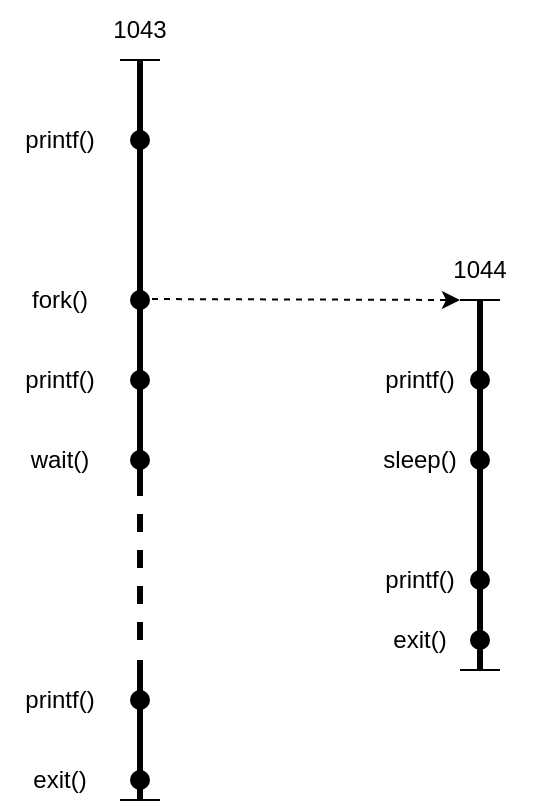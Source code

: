 <mxfile version="21.0.10" type="device"><diagram id="rnpn5QX7rNWMe1pjJDdg" name="Página-1"><mxGraphModel dx="839" dy="464" grid="1" gridSize="10" guides="1" tooltips="1" connect="1" arrows="1" fold="1" page="1" pageScale="1" pageWidth="827" pageHeight="1169" math="0" shadow="0"><root><mxCell id="0"/><mxCell id="1" parent="0"/><mxCell id="Mlvo9qKa0b22xHRNJzV2-6" value="" style="endArrow=none;dashed=1;html=1;rounded=0;strokeWidth=3;" edge="1" parent="1"><mxGeometry width="50" height="50" relative="1" as="geometry"><mxPoint x="360" y="650" as="sourcePoint"/><mxPoint x="360" y="560" as="targetPoint"/></mxGeometry></mxCell><mxCell id="Mlvo9qKa0b22xHRNJzV2-7" value="" style="endArrow=none;html=1;rounded=0;strokeWidth=3;" edge="1" parent="1" source="Mlvo9qKa0b22xHRNJzV2-3"><mxGeometry width="50" height="50" relative="1" as="geometry"><mxPoint x="360" y="570" as="sourcePoint"/><mxPoint x="360" y="360" as="targetPoint"/></mxGeometry></mxCell><mxCell id="Mlvo9qKa0b22xHRNJzV2-8" value="" style="endArrow=none;html=1;rounded=0;strokeWidth=3;" edge="1" parent="1" source="Mlvo9qKa0b22xHRNJzV2-4" target="Mlvo9qKa0b22xHRNJzV2-3"><mxGeometry width="50" height="50" relative="1" as="geometry"><mxPoint x="360" y="570" as="sourcePoint"/><mxPoint x="360" y="480" as="targetPoint"/></mxGeometry></mxCell><mxCell id="Mlvo9qKa0b22xHRNJzV2-3" value="" style="shape=waypoint;sketch=0;fillStyle=solid;size=6;pointerEvents=1;points=[];fillColor=none;resizable=0;rotatable=0;perimeter=centerPerimeter;snapToPoint=1;strokeWidth=3;" vertex="1" parent="1"><mxGeometry x="350" y="390" width="20" height="20" as="geometry"/></mxCell><mxCell id="Mlvo9qKa0b22xHRNJzV2-9" value="" style="endArrow=none;html=1;rounded=0;strokeWidth=3;" edge="1" parent="1" source="Mlvo9qKa0b22xHRNJzV2-2" target="Mlvo9qKa0b22xHRNJzV2-4"><mxGeometry width="50" height="50" relative="1" as="geometry"><mxPoint x="360" y="570" as="sourcePoint"/><mxPoint x="360" y="520" as="targetPoint"/></mxGeometry></mxCell><mxCell id="Mlvo9qKa0b22xHRNJzV2-4" value="" style="shape=waypoint;sketch=0;fillStyle=solid;size=6;pointerEvents=1;points=[];fillColor=none;resizable=0;rotatable=0;perimeter=centerPerimeter;snapToPoint=1;strokeWidth=3;" vertex="1" parent="1"><mxGeometry x="350" y="470" width="20" height="20" as="geometry"/></mxCell><mxCell id="Mlvo9qKa0b22xHRNJzV2-10" value="" style="endArrow=none;html=1;rounded=0;strokeWidth=3;" edge="1" parent="1" source="Mlvo9qKa0b22xHRNJzV2-11" target="Mlvo9qKa0b22xHRNJzV2-2"><mxGeometry width="50" height="50" relative="1" as="geometry"><mxPoint x="360" y="570" as="sourcePoint"/><mxPoint x="360" y="480" as="targetPoint"/></mxGeometry></mxCell><mxCell id="Mlvo9qKa0b22xHRNJzV2-2" value="" style="shape=waypoint;sketch=0;fillStyle=solid;size=6;pointerEvents=1;points=[];fillColor=none;resizable=0;rotatable=0;perimeter=centerPerimeter;snapToPoint=1;strokeWidth=3;" vertex="1" parent="1"><mxGeometry x="350" y="510" width="20" height="20" as="geometry"/></mxCell><mxCell id="Mlvo9qKa0b22xHRNJzV2-12" value="" style="endArrow=none;html=1;rounded=0;strokeWidth=3;" edge="1" parent="1" target="Mlvo9qKa0b22xHRNJzV2-11"><mxGeometry width="50" height="50" relative="1" as="geometry"><mxPoint x="360" y="570" as="sourcePoint"/><mxPoint x="360" y="520" as="targetPoint"/></mxGeometry></mxCell><mxCell id="Mlvo9qKa0b22xHRNJzV2-11" value="" style="shape=waypoint;sketch=0;fillStyle=solid;size=6;pointerEvents=1;points=[];fillColor=none;resizable=0;rotatable=0;perimeter=centerPerimeter;snapToPoint=1;strokeWidth=3;" vertex="1" parent="1"><mxGeometry x="350" y="550" width="20" height="20" as="geometry"/></mxCell><mxCell id="Mlvo9qKa0b22xHRNJzV2-13" value="" style="endArrow=none;html=1;rounded=0;" edge="1" parent="1"><mxGeometry width="50" height="50" relative="1" as="geometry"><mxPoint x="350" y="360" as="sourcePoint"/><mxPoint x="370" y="360" as="targetPoint"/></mxGeometry></mxCell><mxCell id="Mlvo9qKa0b22xHRNJzV2-14" value="" style="endArrow=none;html=1;rounded=0;" edge="1" parent="1"><mxGeometry width="50" height="50" relative="1" as="geometry"><mxPoint x="350" y="730" as="sourcePoint"/><mxPoint x="370" y="730" as="targetPoint"/></mxGeometry></mxCell><mxCell id="Mlvo9qKa0b22xHRNJzV2-15" value="" style="endArrow=none;html=1;rounded=0;strokeWidth=3;" edge="1" parent="1" source="Mlvo9qKa0b22xHRNJzV2-16"><mxGeometry width="50" height="50" relative="1" as="geometry"><mxPoint x="360" y="730" as="sourcePoint"/><mxPoint x="360" y="660" as="targetPoint"/></mxGeometry></mxCell><mxCell id="Mlvo9qKa0b22xHRNJzV2-17" value="" style="endArrow=none;html=1;rounded=0;strokeWidth=3;" edge="1" parent="1" source="Mlvo9qKa0b22xHRNJzV2-18" target="Mlvo9qKa0b22xHRNJzV2-16"><mxGeometry width="50" height="50" relative="1" as="geometry"><mxPoint x="360" y="730" as="sourcePoint"/><mxPoint x="360" y="660" as="targetPoint"/></mxGeometry></mxCell><mxCell id="Mlvo9qKa0b22xHRNJzV2-16" value="" style="shape=waypoint;sketch=0;fillStyle=solid;size=6;pointerEvents=1;points=[];fillColor=none;resizable=0;rotatable=0;perimeter=centerPerimeter;snapToPoint=1;strokeWidth=3;" vertex="1" parent="1"><mxGeometry x="350" y="670" width="20" height="20" as="geometry"/></mxCell><mxCell id="Mlvo9qKa0b22xHRNJzV2-19" value="" style="endArrow=none;html=1;rounded=0;strokeWidth=3;" edge="1" parent="1" target="Mlvo9qKa0b22xHRNJzV2-18"><mxGeometry width="50" height="50" relative="1" as="geometry"><mxPoint x="360" y="730" as="sourcePoint"/><mxPoint x="360" y="680" as="targetPoint"/></mxGeometry></mxCell><mxCell id="Mlvo9qKa0b22xHRNJzV2-18" value="" style="shape=waypoint;sketch=0;fillStyle=solid;size=6;pointerEvents=1;points=[];fillColor=none;resizable=0;rotatable=0;perimeter=centerPerimeter;snapToPoint=1;strokeWidth=3;" vertex="1" parent="1"><mxGeometry x="350" y="710" width="20" height="20" as="geometry"/></mxCell><mxCell id="Mlvo9qKa0b22xHRNJzV2-20" value="printf()" style="text;html=1;strokeColor=none;fillColor=none;align=center;verticalAlign=middle;whiteSpace=wrap;rounded=0;" vertex="1" parent="1"><mxGeometry x="290" y="385" width="60" height="30" as="geometry"/></mxCell><mxCell id="Mlvo9qKa0b22xHRNJzV2-21" value="printf()" style="text;html=1;strokeColor=none;fillColor=none;align=center;verticalAlign=middle;whiteSpace=wrap;rounded=0;" vertex="1" parent="1"><mxGeometry x="290" y="665" width="60" height="30" as="geometry"/></mxCell><mxCell id="Mlvo9qKa0b22xHRNJzV2-22" value="printf()" style="text;html=1;strokeColor=none;fillColor=none;align=center;verticalAlign=middle;whiteSpace=wrap;rounded=0;" vertex="1" parent="1"><mxGeometry x="290" y="505" width="60" height="30" as="geometry"/></mxCell><mxCell id="Mlvo9qKa0b22xHRNJzV2-23" value="fork()" style="text;html=1;strokeColor=none;fillColor=none;align=center;verticalAlign=middle;whiteSpace=wrap;rounded=0;" vertex="1" parent="1"><mxGeometry x="290" y="465" width="60" height="30" as="geometry"/></mxCell><mxCell id="Mlvo9qKa0b22xHRNJzV2-24" value="wait()" style="text;html=1;strokeColor=none;fillColor=none;align=center;verticalAlign=middle;whiteSpace=wrap;rounded=0;" vertex="1" parent="1"><mxGeometry x="290" y="545" width="60" height="30" as="geometry"/></mxCell><mxCell id="Mlvo9qKa0b22xHRNJzV2-25" value="exit()" style="text;html=1;strokeColor=none;fillColor=none;align=center;verticalAlign=middle;whiteSpace=wrap;rounded=0;" vertex="1" parent="1"><mxGeometry x="290" y="705" width="60" height="30" as="geometry"/></mxCell><mxCell id="Mlvo9qKa0b22xHRNJzV2-26" value="" style="endArrow=classic;html=1;rounded=0;dashed=1;" edge="1" parent="1"><mxGeometry width="50" height="50" relative="1" as="geometry"><mxPoint x="360" y="479.5" as="sourcePoint"/><mxPoint x="520" y="480" as="targetPoint"/></mxGeometry></mxCell><mxCell id="Mlvo9qKa0b22xHRNJzV2-28" value="" style="endArrow=none;html=1;rounded=0;strokeWidth=3;" edge="1" parent="1" source="Mlvo9qKa0b22xHRNJzV2-30"><mxGeometry width="50" height="50" relative="1" as="geometry"><mxPoint x="530" y="690" as="sourcePoint"/><mxPoint x="530" y="480" as="targetPoint"/></mxGeometry></mxCell><mxCell id="Mlvo9qKa0b22xHRNJzV2-29" value="" style="endArrow=none;html=1;rounded=0;strokeWidth=3;" edge="1" parent="1" source="Mlvo9qKa0b22xHRNJzV2-51" target="Mlvo9qKa0b22xHRNJzV2-30"><mxGeometry width="50" height="50" relative="1" as="geometry"><mxPoint x="530" y="600" as="sourcePoint"/><mxPoint x="530" y="600" as="targetPoint"/></mxGeometry></mxCell><mxCell id="Mlvo9qKa0b22xHRNJzV2-30" value="" style="shape=waypoint;sketch=0;fillStyle=solid;size=6;pointerEvents=1;points=[];fillColor=none;resizable=0;rotatable=0;perimeter=centerPerimeter;snapToPoint=1;strokeWidth=3;" vertex="1" parent="1"><mxGeometry x="520" y="510" width="20" height="20" as="geometry"/></mxCell><mxCell id="Mlvo9qKa0b22xHRNJzV2-31" value="" style="endArrow=none;html=1;rounded=0;strokeWidth=3;" edge="1" parent="1" source="Mlvo9qKa0b22xHRNJzV2-54"><mxGeometry width="50" height="50" relative="1" as="geometry"><mxPoint x="530" y="640" as="sourcePoint"/><mxPoint x="530" y="600" as="targetPoint"/></mxGeometry></mxCell><mxCell id="Mlvo9qKa0b22xHRNJzV2-37" value="" style="endArrow=none;html=1;rounded=0;" edge="1" parent="1"><mxGeometry width="50" height="50" relative="1" as="geometry"><mxPoint x="520" y="480" as="sourcePoint"/><mxPoint x="540" y="480" as="targetPoint"/></mxGeometry></mxCell><mxCell id="Mlvo9qKa0b22xHRNJzV2-45" value="printf()" style="text;html=1;strokeColor=none;fillColor=none;align=center;verticalAlign=middle;whiteSpace=wrap;rounded=0;" vertex="1" parent="1"><mxGeometry x="470" y="605" width="60" height="30" as="geometry"/></mxCell><mxCell id="Mlvo9qKa0b22xHRNJzV2-49" value="exit()" style="text;html=1;strokeColor=none;fillColor=none;align=center;verticalAlign=middle;whiteSpace=wrap;rounded=0;" vertex="1" parent="1"><mxGeometry x="470" y="635" width="60" height="30" as="geometry"/></mxCell><mxCell id="Mlvo9qKa0b22xHRNJzV2-50" value="" style="endArrow=none;html=1;rounded=0;" edge="1" parent="1"><mxGeometry width="50" height="50" relative="1" as="geometry"><mxPoint x="520" y="665" as="sourcePoint"/><mxPoint x="540" y="665" as="targetPoint"/></mxGeometry></mxCell><mxCell id="Mlvo9qKa0b22xHRNJzV2-52" value="" style="endArrow=none;html=1;rounded=0;strokeWidth=3;" edge="1" parent="1" target="Mlvo9qKa0b22xHRNJzV2-51"><mxGeometry width="50" height="50" relative="1" as="geometry"><mxPoint x="530" y="600" as="sourcePoint"/><mxPoint x="530" y="520" as="targetPoint"/></mxGeometry></mxCell><mxCell id="Mlvo9qKa0b22xHRNJzV2-51" value="" style="shape=waypoint;sketch=0;fillStyle=solid;size=6;pointerEvents=1;points=[];fillColor=none;resizable=0;rotatable=0;perimeter=centerPerimeter;snapToPoint=1;strokeWidth=3;" vertex="1" parent="1"><mxGeometry x="520" y="550" width="20" height="20" as="geometry"/></mxCell><mxCell id="Mlvo9qKa0b22xHRNJzV2-55" value="" style="endArrow=none;html=1;rounded=0;strokeWidth=3;" edge="1" parent="1" source="Mlvo9qKa0b22xHRNJzV2-53"><mxGeometry width="50" height="50" relative="1" as="geometry"><mxPoint x="530" y="665" as="sourcePoint"/><mxPoint x="530" y="615" as="targetPoint"/></mxGeometry></mxCell><mxCell id="Mlvo9qKa0b22xHRNJzV2-56" value="" style="endArrow=none;html=1;rounded=0;strokeWidth=3;" edge="1" parent="1" target="Mlvo9qKa0b22xHRNJzV2-54"><mxGeometry width="50" height="50" relative="1" as="geometry"><mxPoint x="530" y="665" as="sourcePoint"/><mxPoint x="530" y="615" as="targetPoint"/></mxGeometry></mxCell><mxCell id="Mlvo9qKa0b22xHRNJzV2-54" value="" style="shape=waypoint;sketch=0;fillStyle=solid;size=6;pointerEvents=1;points=[];fillColor=none;resizable=0;rotatable=0;perimeter=centerPerimeter;snapToPoint=1;strokeWidth=3;" vertex="1" parent="1"><mxGeometry x="520" y="640" width="20" height="20" as="geometry"/></mxCell><mxCell id="Mlvo9qKa0b22xHRNJzV2-57" value="" style="endArrow=none;html=1;rounded=0;strokeWidth=3;" edge="1" parent="1" source="Mlvo9qKa0b22xHRNJzV2-54" target="Mlvo9qKa0b22xHRNJzV2-53"><mxGeometry width="50" height="50" relative="1" as="geometry"><mxPoint x="530" y="640" as="sourcePoint"/><mxPoint x="530" y="615" as="targetPoint"/></mxGeometry></mxCell><mxCell id="Mlvo9qKa0b22xHRNJzV2-53" value="" style="shape=waypoint;sketch=0;fillStyle=solid;size=6;pointerEvents=1;points=[];fillColor=none;resizable=0;rotatable=0;perimeter=centerPerimeter;snapToPoint=1;strokeWidth=3;" vertex="1" parent="1"><mxGeometry x="520" y="610" width="20" height="20" as="geometry"/></mxCell><mxCell id="Mlvo9qKa0b22xHRNJzV2-59" value="printf()" style="text;html=1;strokeColor=none;fillColor=none;align=center;verticalAlign=middle;whiteSpace=wrap;rounded=0;" vertex="1" parent="1"><mxGeometry x="470" y="505" width="60" height="30" as="geometry"/></mxCell><mxCell id="Mlvo9qKa0b22xHRNJzV2-60" value="sleep()" style="text;html=1;strokeColor=none;fillColor=none;align=center;verticalAlign=middle;whiteSpace=wrap;rounded=0;" vertex="1" parent="1"><mxGeometry x="470" y="545" width="60" height="30" as="geometry"/></mxCell><mxCell id="Mlvo9qKa0b22xHRNJzV2-61" value="1043" style="text;html=1;strokeColor=none;fillColor=none;align=center;verticalAlign=middle;whiteSpace=wrap;rounded=0;" vertex="1" parent="1"><mxGeometry x="330" y="330" width="60" height="30" as="geometry"/></mxCell><mxCell id="Mlvo9qKa0b22xHRNJzV2-62" value="1044" style="text;html=1;strokeColor=none;fillColor=none;align=center;verticalAlign=middle;whiteSpace=wrap;rounded=0;" vertex="1" parent="1"><mxGeometry x="500" y="450" width="60" height="30" as="geometry"/></mxCell></root></mxGraphModel></diagram></mxfile>
